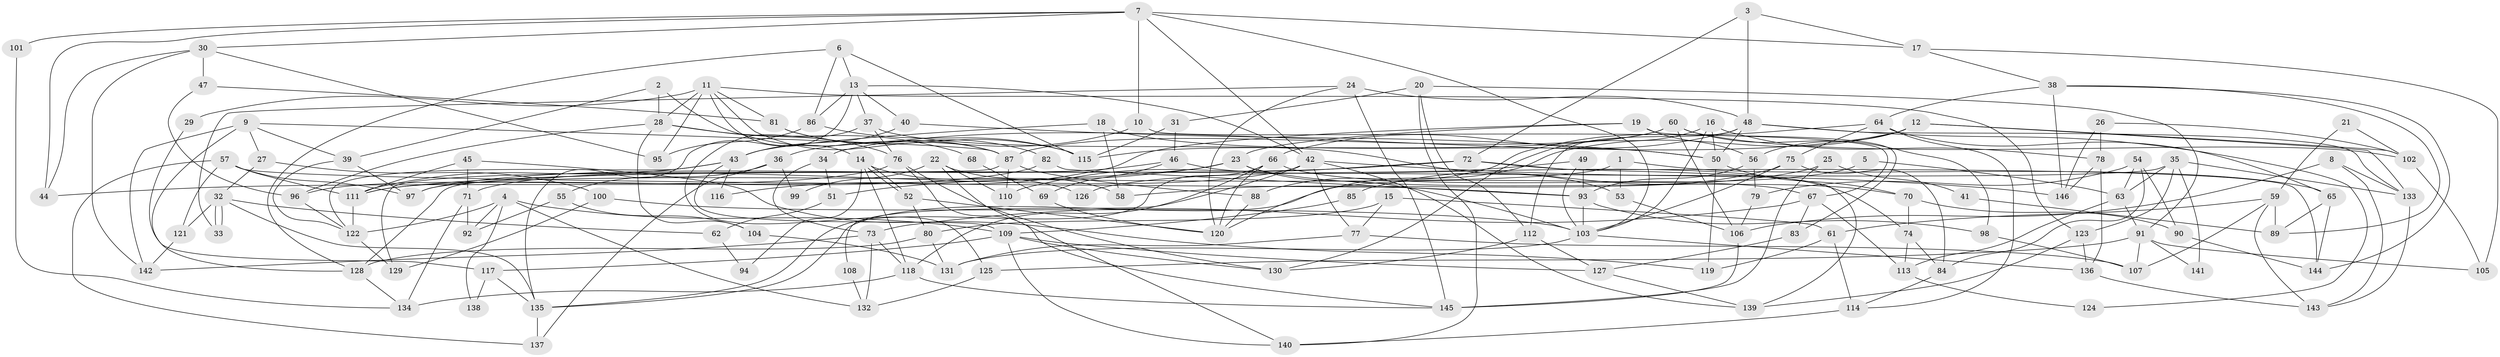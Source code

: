// coarse degree distribution, {4: 0.15217391304347827, 3: 0.18478260869565216, 6: 0.1956521739130435, 7: 0.10869565217391304, 9: 0.043478260869565216, 10: 0.010869565217391304, 5: 0.14130434782608695, 11: 0.021739130434782608, 8: 0.05434782608695652, 2: 0.08695652173913043}
// Generated by graph-tools (version 1.1) at 2025/41/03/06/25 10:41:53]
// undirected, 146 vertices, 292 edges
graph export_dot {
graph [start="1"]
  node [color=gray90,style=filled];
  1;
  2;
  3;
  4;
  5;
  6;
  7;
  8;
  9;
  10;
  11;
  12;
  13;
  14;
  15;
  16;
  17;
  18;
  19;
  20;
  21;
  22;
  23;
  24;
  25;
  26;
  27;
  28;
  29;
  30;
  31;
  32;
  33;
  34;
  35;
  36;
  37;
  38;
  39;
  40;
  41;
  42;
  43;
  44;
  45;
  46;
  47;
  48;
  49;
  50;
  51;
  52;
  53;
  54;
  55;
  56;
  57;
  58;
  59;
  60;
  61;
  62;
  63;
  64;
  65;
  66;
  67;
  68;
  69;
  70;
  71;
  72;
  73;
  74;
  75;
  76;
  77;
  78;
  79;
  80;
  81;
  82;
  83;
  84;
  85;
  86;
  87;
  88;
  89;
  90;
  91;
  92;
  93;
  94;
  95;
  96;
  97;
  98;
  99;
  100;
  101;
  102;
  103;
  104;
  105;
  106;
  107;
  108;
  109;
  110;
  111;
  112;
  113;
  114;
  115;
  116;
  117;
  118;
  119;
  120;
  121;
  122;
  123;
  124;
  125;
  126;
  127;
  128;
  129;
  130;
  131;
  132;
  133;
  134;
  135;
  136;
  137;
  138;
  139;
  140;
  141;
  142;
  143;
  144;
  145;
  146;
  1 -- 65;
  1 -- 97;
  1 -- 53;
  2 -- 28;
  2 -- 87;
  2 -- 39;
  3 -- 72;
  3 -- 48;
  3 -- 17;
  4 -- 122;
  4 -- 109;
  4 -- 92;
  4 -- 132;
  4 -- 138;
  5 -- 63;
  5 -- 135;
  6 -- 115;
  6 -- 13;
  6 -- 86;
  6 -- 128;
  7 -- 42;
  7 -- 30;
  7 -- 10;
  7 -- 17;
  7 -- 44;
  7 -- 101;
  7 -- 103;
  8 -- 143;
  8 -- 106;
  8 -- 133;
  9 -- 128;
  9 -- 39;
  9 -- 27;
  9 -- 87;
  9 -- 142;
  10 -- 67;
  10 -- 36;
  11 -- 87;
  11 -- 123;
  11 -- 14;
  11 -- 28;
  11 -- 29;
  11 -- 81;
  11 -- 95;
  12 -- 120;
  12 -- 102;
  12 -- 34;
  12 -- 56;
  12 -- 133;
  13 -- 135;
  13 -- 42;
  13 -- 37;
  13 -- 40;
  13 -- 86;
  14 -- 52;
  14 -- 52;
  14 -- 94;
  14 -- 118;
  14 -- 126;
  15 -- 80;
  15 -- 61;
  15 -- 77;
  16 -- 103;
  16 -- 78;
  16 -- 50;
  16 -- 130;
  17 -- 38;
  17 -- 105;
  18 -- 43;
  18 -- 50;
  18 -- 58;
  19 -- 23;
  19 -- 56;
  19 -- 83;
  19 -- 116;
  20 -- 112;
  20 -- 91;
  20 -- 31;
  20 -- 140;
  21 -- 59;
  21 -- 102;
  22 -- 110;
  22 -- 140;
  22 -- 58;
  22 -- 99;
  23 -- 44;
  23 -- 103;
  23 -- 51;
  23 -- 70;
  24 -- 145;
  24 -- 120;
  24 -- 33;
  24 -- 48;
  25 -- 58;
  25 -- 145;
  25 -- 41;
  26 -- 78;
  26 -- 146;
  26 -- 102;
  27 -- 100;
  27 -- 32;
  28 -- 96;
  28 -- 68;
  28 -- 76;
  28 -- 104;
  29 -- 117;
  30 -- 142;
  30 -- 95;
  30 -- 44;
  30 -- 47;
  31 -- 115;
  31 -- 46;
  32 -- 33;
  32 -- 33;
  32 -- 62;
  32 -- 121;
  32 -- 135;
  34 -- 73;
  34 -- 51;
  35 -- 123;
  35 -- 133;
  35 -- 63;
  35 -- 128;
  35 -- 141;
  36 -- 137;
  36 -- 55;
  36 -- 99;
  37 -- 53;
  37 -- 76;
  37 -- 125;
  38 -- 64;
  38 -- 89;
  38 -- 144;
  38 -- 146;
  39 -- 122;
  39 -- 97;
  40 -- 50;
  40 -- 43;
  41 -- 89;
  42 -- 77;
  42 -- 71;
  42 -- 108;
  42 -- 139;
  42 -- 146;
  43 -- 109;
  43 -- 111;
  43 -- 116;
  43 -- 122;
  45 -- 111;
  45 -- 119;
  45 -- 71;
  46 -- 74;
  46 -- 69;
  46 -- 97;
  47 -- 96;
  47 -- 81;
  48 -- 133;
  48 -- 50;
  48 -- 66;
  48 -- 112;
  48 -- 124;
  49 -- 93;
  49 -- 103;
  49 -- 126;
  50 -- 70;
  50 -- 119;
  51 -- 62;
  52 -- 80;
  52 -- 120;
  53 -- 106;
  54 -- 79;
  54 -- 63;
  54 -- 84;
  54 -- 90;
  55 -- 92;
  55 -- 104;
  56 -- 93;
  56 -- 79;
  57 -- 93;
  57 -- 97;
  57 -- 111;
  57 -- 121;
  57 -- 137;
  59 -- 107;
  59 -- 89;
  59 -- 61;
  59 -- 143;
  60 -- 102;
  60 -- 115;
  60 -- 87;
  60 -- 98;
  60 -- 106;
  61 -- 114;
  61 -- 119;
  62 -- 94;
  63 -- 113;
  63 -- 91;
  64 -- 114;
  64 -- 88;
  64 -- 65;
  64 -- 75;
  65 -- 144;
  65 -- 89;
  66 -- 67;
  66 -- 118;
  66 -- 120;
  66 -- 135;
  67 -- 83;
  67 -- 73;
  67 -- 113;
  68 -- 69;
  69 -- 120;
  70 -- 74;
  70 -- 90;
  71 -- 134;
  71 -- 92;
  72 -- 111;
  72 -- 144;
  72 -- 110;
  72 -- 139;
  73 -- 118;
  73 -- 142;
  73 -- 132;
  74 -- 84;
  74 -- 113;
  75 -- 103;
  75 -- 84;
  75 -- 85;
  76 -- 96;
  76 -- 130;
  76 -- 145;
  77 -- 131;
  77 -- 107;
  78 -- 146;
  78 -- 136;
  79 -- 106;
  80 -- 128;
  80 -- 131;
  81 -- 82;
  81 -- 115;
  82 -- 111;
  82 -- 93;
  83 -- 127;
  84 -- 114;
  85 -- 109;
  86 -- 95;
  86 -- 115;
  87 -- 88;
  87 -- 110;
  87 -- 129;
  88 -- 120;
  90 -- 144;
  91 -- 125;
  91 -- 105;
  91 -- 107;
  91 -- 141;
  93 -- 98;
  93 -- 103;
  96 -- 122;
  98 -- 107;
  100 -- 129;
  100 -- 103;
  101 -- 134;
  102 -- 105;
  103 -- 131;
  103 -- 136;
  104 -- 131;
  106 -- 145;
  108 -- 132;
  109 -- 130;
  109 -- 127;
  109 -- 117;
  109 -- 140;
  111 -- 122;
  112 -- 130;
  112 -- 127;
  113 -- 124;
  114 -- 140;
  117 -- 135;
  117 -- 138;
  118 -- 134;
  118 -- 145;
  121 -- 142;
  122 -- 129;
  123 -- 136;
  123 -- 139;
  125 -- 132;
  127 -- 139;
  128 -- 134;
  133 -- 143;
  135 -- 137;
  136 -- 143;
}
